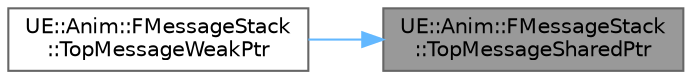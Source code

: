 digraph "UE::Anim::FMessageStack::TopMessageSharedPtr"
{
 // INTERACTIVE_SVG=YES
 // LATEX_PDF_SIZE
  bgcolor="transparent";
  edge [fontname=Helvetica,fontsize=10,labelfontname=Helvetica,labelfontsize=10];
  node [fontname=Helvetica,fontsize=10,shape=box,height=0.2,width=0.4];
  rankdir="RL";
  Node1 [id="Node000001",label="UE::Anim::FMessageStack\l::TopMessageSharedPtr",height=0.2,width=0.4,color="gray40", fillcolor="grey60", style="filled", fontcolor="black",tooltip=" "];
  Node1 -> Node2 [id="edge1_Node000001_Node000002",dir="back",color="steelblue1",style="solid",tooltip=" "];
  Node2 [id="Node000002",label="UE::Anim::FMessageStack\l::TopMessageWeakPtr",height=0.2,width=0.4,color="grey40", fillcolor="white", style="filled",URL="$d4/db2/structUE_1_1Anim_1_1FMessageStack.html#aaa2ca79c6484522af1780ec62e1588cd",tooltip=" "];
}
